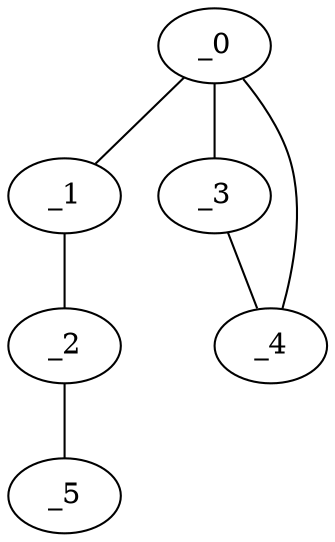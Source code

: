 graph MP1_0118 {
	_0	 [x="1.44956",
		y="1.86511"];
	_1	 [x="2.75792",
		y="3.34973"];
	_0 -- _1;
	_3	 [x="0.473267",
		y="0.530681"];
	_0 -- _3;
	_4	 [x="0.132649",
		y="2.97626"];
	_0 -- _4;
	_2	 [x="2.5",
		y="0.5"];
	_1 -- _2;
	_5	 [x="0.975972",
		y="2.51032"];
	_2 -- _5;
	_3 -- _4;
}
